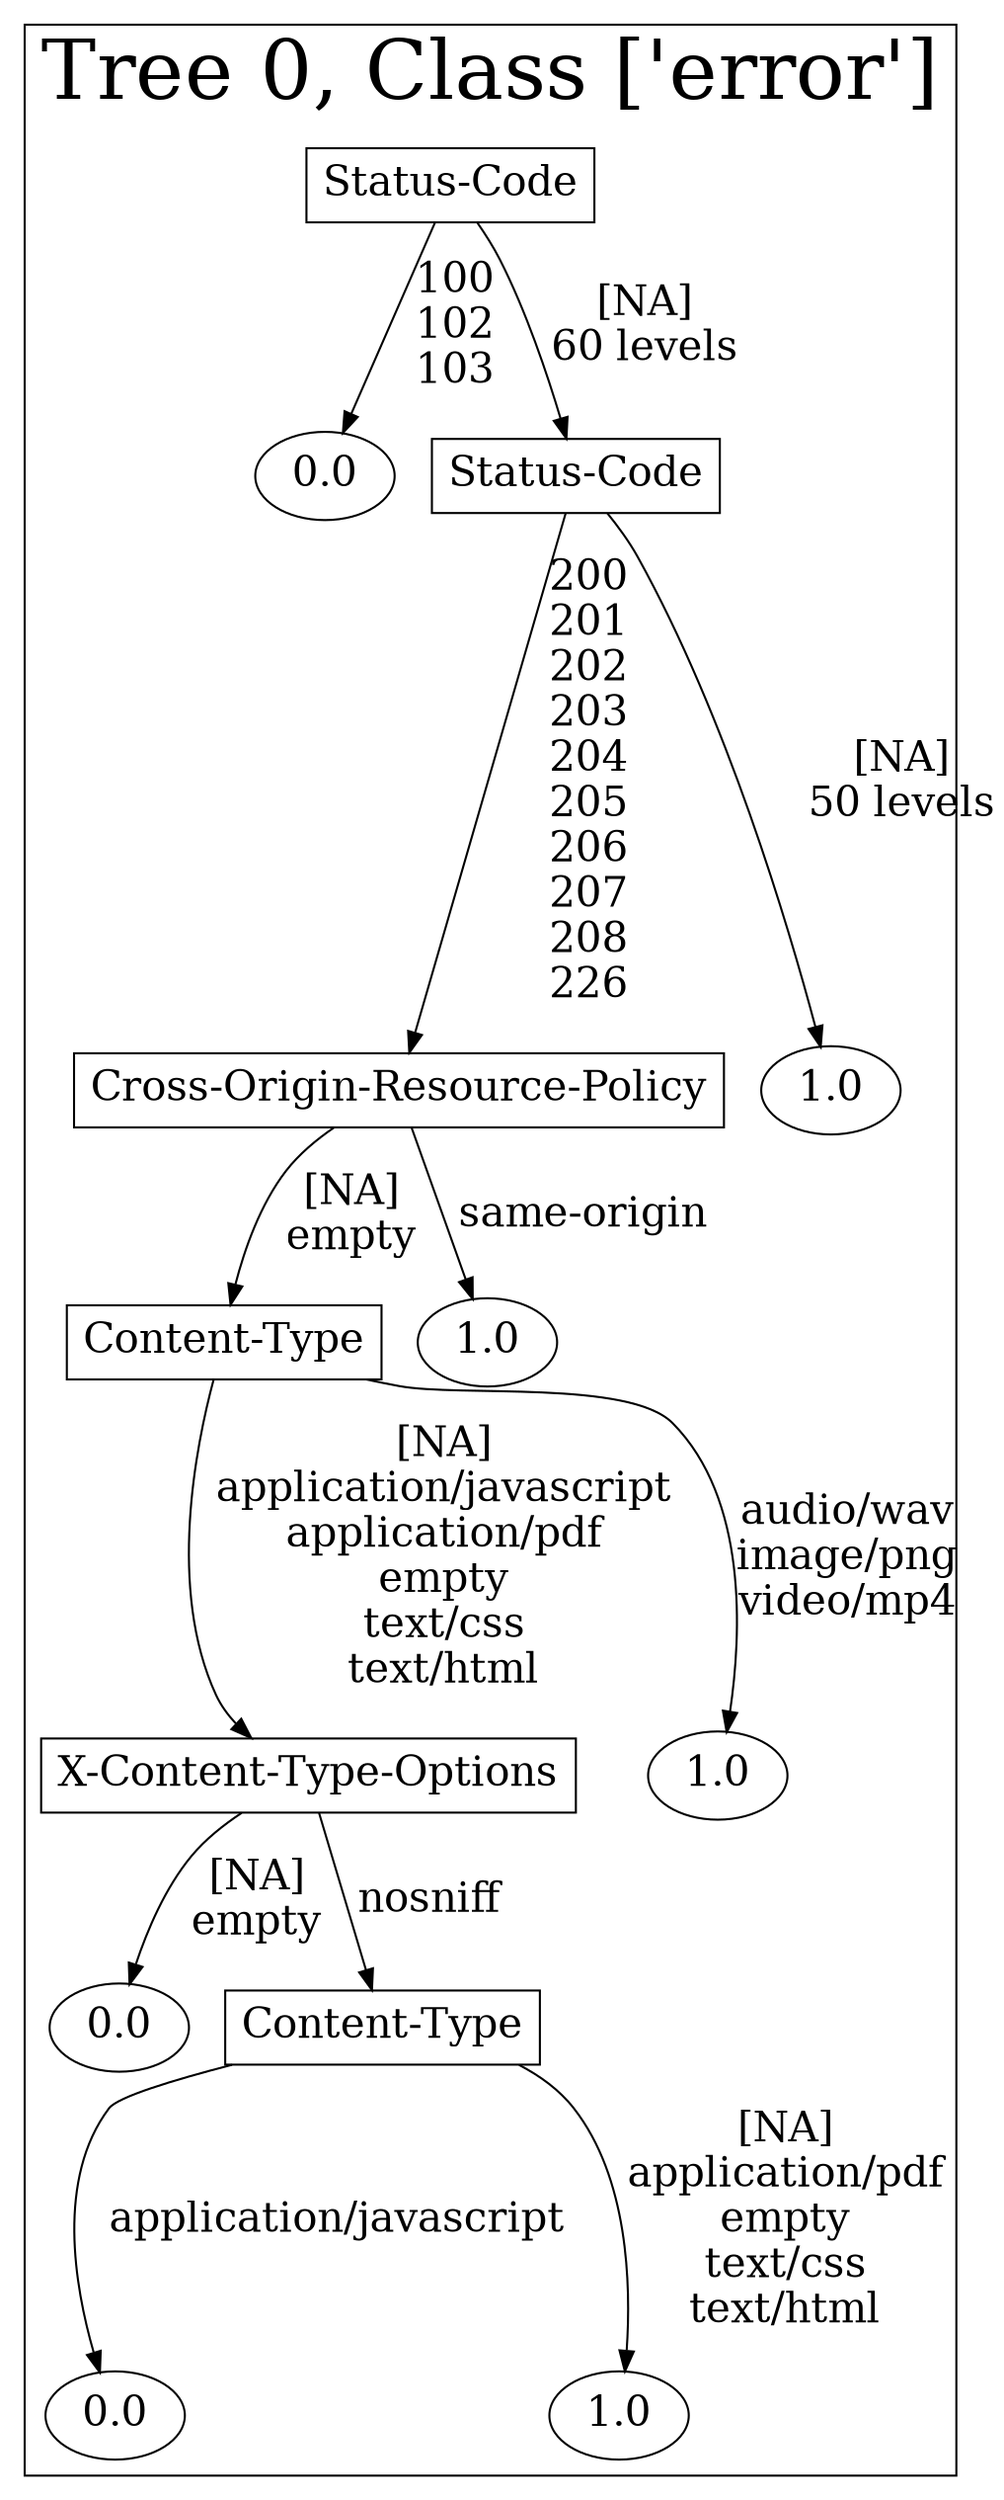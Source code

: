 /*
Generated by:
    http://https://github.com/h2oai/h2o-3/tree/master/h2o-genmodel/src/main/java/hex/genmodel/tools/PrintMojo.java
*/

/*
On a mac:

$ brew install graphviz
$ dot -Tpng file.gv -o file.png
$ open file.png
*/

digraph G {

subgraph cluster_0 {
/* Nodes */

/* Level 0 */
{
"SG_0_Node_0" [shape=box, fontsize=20, label="Status-Code"]
}

/* Level 1 */
{
"SG_0_Node_6" [fontsize=20, label="0.0"]
"SG_0_Node_1" [shape=box, fontsize=20, label="Status-Code"]
}

/* Level 2 */
{
"SG_0_Node_2" [shape=box, fontsize=20, label="Cross-Origin-Resource-Policy"]
"SG_0_Node_7" [fontsize=20, label="1.0"]
}

/* Level 3 */
{
"SG_0_Node_3" [shape=box, fontsize=20, label="Content-Type"]
"SG_0_Node_8" [fontsize=20, label="1.0"]
}

/* Level 4 */
{
"SG_0_Node_4" [shape=box, fontsize=20, label="X-Content-Type-Options"]
"SG_0_Node_9" [fontsize=20, label="1.0"]
}

/* Level 5 */
{
"SG_0_Node_10" [fontsize=20, label="0.0"]
"SG_0_Node_5" [shape=box, fontsize=20, label="Content-Type"]
}

/* Level 6 */
{
"SG_0_Node_11" [fontsize=20, label="0.0"]
"SG_0_Node_12" [fontsize=20, label="1.0"]
}

/* Edges */
"SG_0_Node_0" -> "SG_0_Node_6" [fontsize=20, label="100
102
103
"]
"SG_0_Node_0" -> "SG_0_Node_1" [fontsize=20, label="[NA]
60 levels
"]
"SG_0_Node_1" -> "SG_0_Node_2" [fontsize=20, label="200
201
202
203
204
205
206
207
208
226
"]
"SG_0_Node_1" -> "SG_0_Node_7" [fontsize=20, label="[NA]
50 levels
"]
"SG_0_Node_2" -> "SG_0_Node_3" [fontsize=20, label="[NA]
empty
"]
"SG_0_Node_2" -> "SG_0_Node_8" [fontsize=20, label="same-origin
"]
"SG_0_Node_3" -> "SG_0_Node_4" [fontsize=20, label="[NA]
application/javascript
application/pdf
empty
text/css
text/html
"]
"SG_0_Node_3" -> "SG_0_Node_9" [fontsize=20, label="audio/wav
image/png
video/mp4
"]
"SG_0_Node_4" -> "SG_0_Node_10" [fontsize=20, label="[NA]
empty
"]
"SG_0_Node_4" -> "SG_0_Node_5" [fontsize=20, label="nosniff
"]
"SG_0_Node_5" -> "SG_0_Node_11" [fontsize=20, label="application/javascript
"]
"SG_0_Node_5" -> "SG_0_Node_12" [fontsize=20, label="[NA]
application/pdf
empty
text/css
text/html
"]

fontsize=40
label="Tree 0, Class ['error']"
}

}

